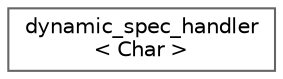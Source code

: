 digraph "类继承关系图"
{
 // LATEX_PDF_SIZE
  bgcolor="transparent";
  edge [fontname=Helvetica,fontsize=10,labelfontname=Helvetica,labelfontsize=10];
  node [fontname=Helvetica,fontsize=10,shape=box,height=0.2,width=0.4];
  rankdir="LR";
  Node0 [id="Node000000",label="dynamic_spec_handler\l\< Char \>",height=0.2,width=0.4,color="grey40", fillcolor="white", style="filled",URL="$structdetail_1_1dynamic__spec__handler.html",tooltip=" "];
}
